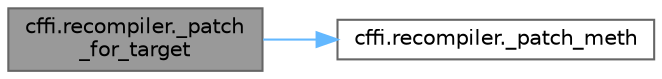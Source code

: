 digraph "cffi.recompiler._patch_for_target"
{
 // LATEX_PDF_SIZE
  bgcolor="transparent";
  edge [fontname=Helvetica,fontsize=10,labelfontname=Helvetica,labelfontsize=10];
  node [fontname=Helvetica,fontsize=10,shape=box,height=0.2,width=0.4];
  rankdir="LR";
  Node1 [id="Node000001",label="cffi.recompiler._patch\l_for_target",height=0.2,width=0.4,color="gray40", fillcolor="grey60", style="filled", fontcolor="black",tooltip=" "];
  Node1 -> Node2 [id="edge1_Node000001_Node000002",color="steelblue1",style="solid",tooltip=" "];
  Node2 [id="Node000002",label="cffi.recompiler._patch_meth",height=0.2,width=0.4,color="grey40", fillcolor="white", style="filled",URL="$namespacecffi_1_1recompiler.html#af7f8456f400278f6912ffbadcd7626f3",tooltip=" "];
}
